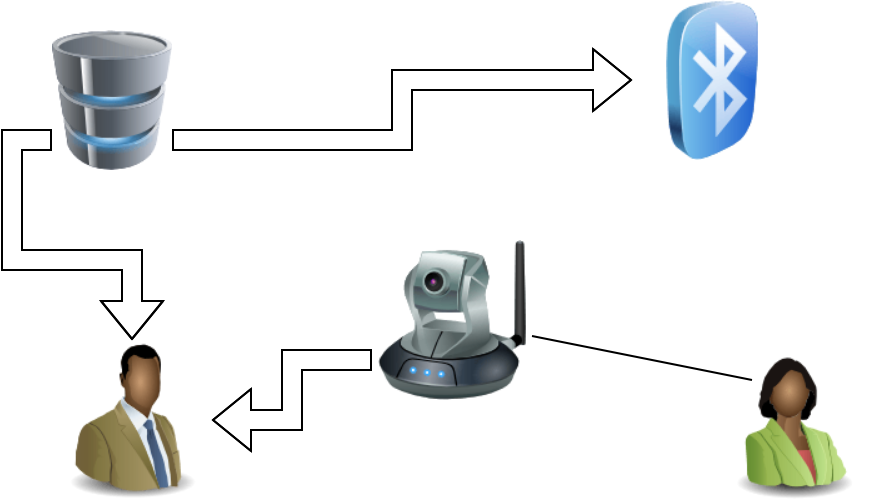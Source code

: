<mxfile version="15.7.4" type="github"><diagram id="eACd15PzZI67irUEDXEk" name="Page-1"><mxGraphModel dx="1422" dy="764" grid="1" gridSize="10" guides="1" tooltips="1" connect="1" arrows="1" fold="1" page="1" pageScale="1" pageWidth="827" pageHeight="1169" math="0" shadow="0"><root><mxCell id="0"/><mxCell id="1" parent="0"/><mxCell id="WHn2Ic_kaSwBif59qbNy-15" style="edgeStyle=orthogonalEdgeStyle;shape=flexArrow;rounded=0;orthogonalLoop=1;jettySize=auto;html=1;exitX=1;exitY=0.75;exitDx=0;exitDy=0;" edge="1" parent="1" source="WHn2Ic_kaSwBif59qbNy-8" target="WHn2Ic_kaSwBif59qbNy-9"><mxGeometry relative="1" as="geometry"/></mxCell><mxCell id="WHn2Ic_kaSwBif59qbNy-16" style="edgeStyle=orthogonalEdgeStyle;shape=flexArrow;rounded=0;orthogonalLoop=1;jettySize=auto;html=1;exitX=0;exitY=0.75;exitDx=0;exitDy=0;" edge="1" parent="1" source="WHn2Ic_kaSwBif59qbNy-8" target="WHn2Ic_kaSwBif59qbNy-11"><mxGeometry relative="1" as="geometry"/></mxCell><mxCell id="WHn2Ic_kaSwBif59qbNy-8" value="" style="image;html=1;image=img/lib/clip_art/computers/Database_128x128.png" vertex="1" parent="1"><mxGeometry x="90" y="190" width="60" height="80" as="geometry"/></mxCell><mxCell id="WHn2Ic_kaSwBif59qbNy-9" value="" style="image;html=1;image=img/lib/clip_art/general/Bluetooth_128x128.png" vertex="1" parent="1"><mxGeometry x="380" y="180" width="80" height="80" as="geometry"/></mxCell><mxCell id="WHn2Ic_kaSwBif59qbNy-14" style="edgeStyle=orthogonalEdgeStyle;rounded=0;orthogonalLoop=1;jettySize=auto;html=1;exitX=0;exitY=0.75;exitDx=0;exitDy=0;shape=flexArrow;" edge="1" parent="1" source="WHn2Ic_kaSwBif59qbNy-10" target="WHn2Ic_kaSwBif59qbNy-11"><mxGeometry relative="1" as="geometry"/></mxCell><mxCell id="WHn2Ic_kaSwBif59qbNy-10" value="" style="image;html=1;image=img/lib/clip_art/networking/Ip_Camera_128x128.png" vertex="1" parent="1"><mxGeometry x="250" y="300" width="80" height="80" as="geometry"/></mxCell><mxCell id="WHn2Ic_kaSwBif59qbNy-11" value="" style="image;html=1;image=img/lib/clip_art/people/Suit_Man_Green_Black_128x128.png" vertex="1" parent="1"><mxGeometry x="90" y="350" width="80" height="80" as="geometry"/></mxCell><mxCell id="WHn2Ic_kaSwBif59qbNy-12" value="" style="image;html=1;image=img/lib/clip_art/people/Suit_Woman_Green_Black_128x128.png" vertex="1" parent="1"><mxGeometry x="420" y="350" width="80" height="80" as="geometry"/></mxCell><mxCell id="WHn2Ic_kaSwBif59qbNy-13" value="" style="endArrow=none;html=1;rounded=0;" edge="1" parent="1" source="WHn2Ic_kaSwBif59qbNy-10"><mxGeometry width="50" height="50" relative="1" as="geometry"><mxPoint x="390" y="420" as="sourcePoint"/><mxPoint x="440" y="370" as="targetPoint"/></mxGeometry></mxCell></root></mxGraphModel></diagram></mxfile>